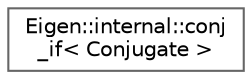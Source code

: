 digraph "类继承关系图"
{
 // LATEX_PDF_SIZE
  bgcolor="transparent";
  edge [fontname=Helvetica,fontsize=10,labelfontname=Helvetica,labelfontsize=10];
  node [fontname=Helvetica,fontsize=10,shape=box,height=0.2,width=0.4];
  rankdir="LR";
  Node0 [id="Node000000",label="Eigen::internal::conj\l_if\< Conjugate \>",height=0.2,width=0.4,color="grey40", fillcolor="white", style="filled",URL="$struct_eigen_1_1internal_1_1conj__if.html",tooltip=" "];
}
